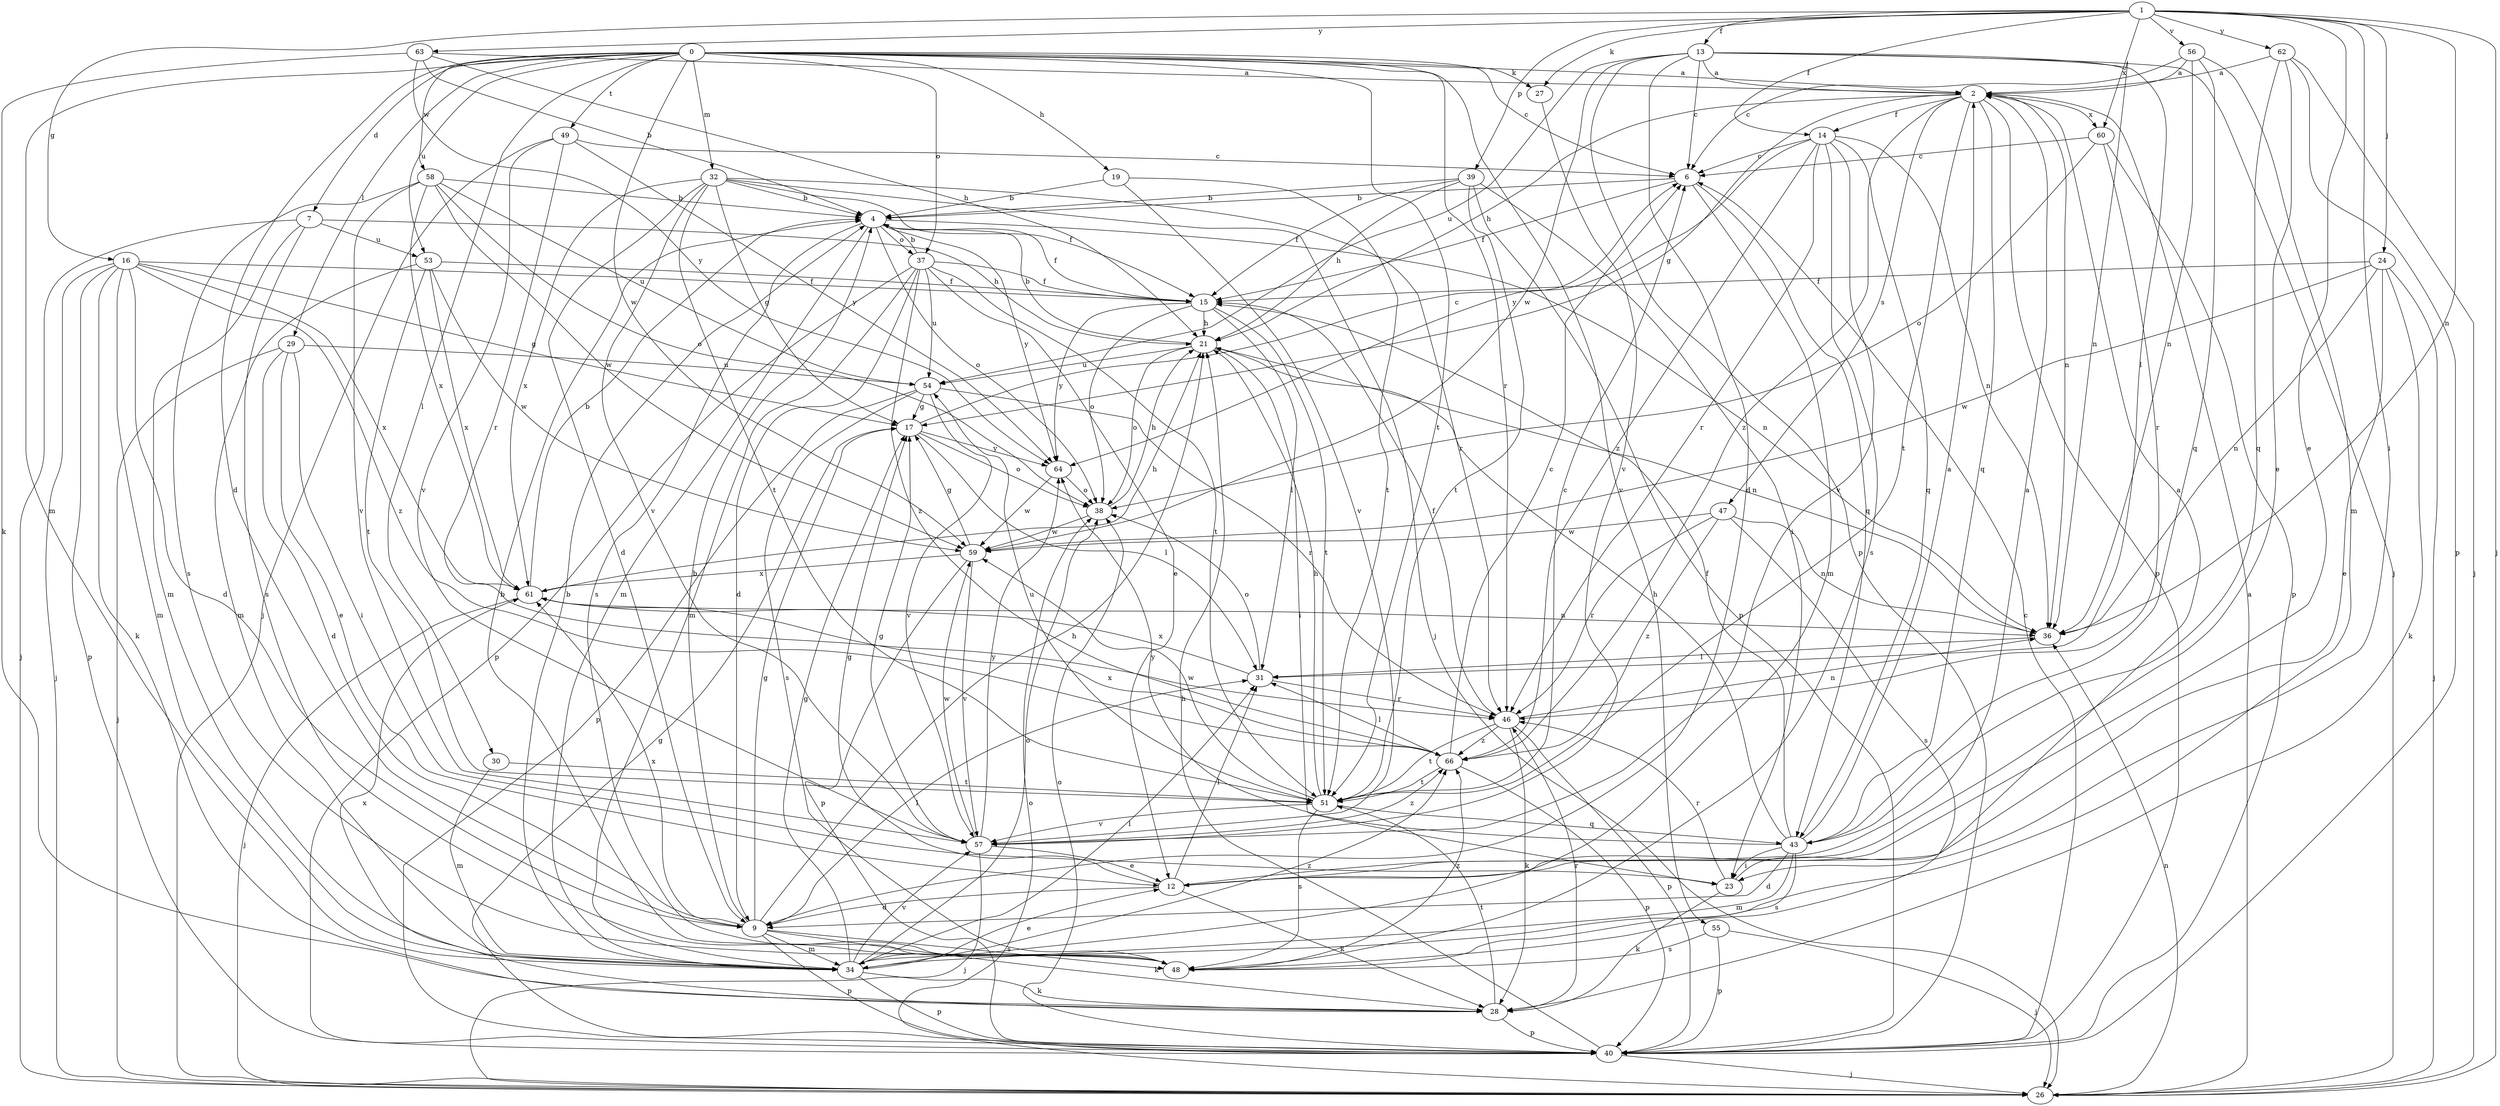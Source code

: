 strict digraph  {
0;
1;
2;
4;
6;
7;
9;
12;
13;
14;
15;
16;
17;
19;
21;
23;
24;
26;
27;
28;
29;
30;
31;
32;
34;
36;
37;
38;
39;
40;
43;
46;
47;
48;
49;
51;
53;
54;
55;
56;
57;
58;
59;
60;
61;
62;
63;
64;
66;
0 -> 2  [label=a];
0 -> 6  [label=c];
0 -> 7  [label=d];
0 -> 9  [label=d];
0 -> 19  [label=h];
0 -> 27  [label=k];
0 -> 29  [label=l];
0 -> 30  [label=l];
0 -> 32  [label=m];
0 -> 34  [label=m];
0 -> 37  [label=o];
0 -> 46  [label=r];
0 -> 49  [label=t];
0 -> 51  [label=t];
0 -> 53  [label=u];
0 -> 55  [label=v];
0 -> 58  [label=w];
0 -> 59  [label=w];
1 -> 12  [label=e];
1 -> 13  [label=f];
1 -> 14  [label=f];
1 -> 16  [label=g];
1 -> 23  [label=i];
1 -> 24  [label=j];
1 -> 26  [label=j];
1 -> 27  [label=k];
1 -> 36  [label=n];
1 -> 39  [label=p];
1 -> 56  [label=v];
1 -> 60  [label=x];
1 -> 62  [label=y];
1 -> 63  [label=y];
2 -> 14  [label=f];
2 -> 17  [label=g];
2 -> 21  [label=h];
2 -> 36  [label=n];
2 -> 40  [label=p];
2 -> 43  [label=q];
2 -> 47  [label=s];
2 -> 51  [label=t];
2 -> 60  [label=x];
2 -> 66  [label=z];
4 -> 15  [label=f];
4 -> 34  [label=m];
4 -> 36  [label=n];
4 -> 37  [label=o];
4 -> 38  [label=o];
4 -> 48  [label=s];
4 -> 64  [label=y];
6 -> 4  [label=b];
6 -> 15  [label=f];
6 -> 34  [label=m];
6 -> 43  [label=q];
7 -> 21  [label=h];
7 -> 26  [label=j];
7 -> 34  [label=m];
7 -> 48  [label=s];
7 -> 53  [label=u];
9 -> 4  [label=b];
9 -> 17  [label=g];
9 -> 21  [label=h];
9 -> 28  [label=k];
9 -> 31  [label=l];
9 -> 34  [label=m];
9 -> 40  [label=p];
9 -> 48  [label=s];
9 -> 61  [label=x];
12 -> 2  [label=a];
12 -> 9  [label=d];
12 -> 17  [label=g];
12 -> 28  [label=k];
12 -> 31  [label=l];
13 -> 2  [label=a];
13 -> 6  [label=c];
13 -> 9  [label=d];
13 -> 26  [label=j];
13 -> 31  [label=l];
13 -> 36  [label=n];
13 -> 40  [label=p];
13 -> 54  [label=u];
13 -> 59  [label=w];
14 -> 6  [label=c];
14 -> 36  [label=n];
14 -> 43  [label=q];
14 -> 46  [label=r];
14 -> 48  [label=s];
14 -> 57  [label=v];
14 -> 64  [label=y];
14 -> 66  [label=z];
15 -> 21  [label=h];
15 -> 31  [label=l];
15 -> 38  [label=o];
15 -> 51  [label=t];
15 -> 64  [label=y];
16 -> 9  [label=d];
16 -> 15  [label=f];
16 -> 17  [label=g];
16 -> 26  [label=j];
16 -> 28  [label=k];
16 -> 34  [label=m];
16 -> 40  [label=p];
16 -> 61  [label=x];
16 -> 66  [label=z];
17 -> 6  [label=c];
17 -> 31  [label=l];
17 -> 38  [label=o];
17 -> 64  [label=y];
19 -> 4  [label=b];
19 -> 51  [label=t];
19 -> 57  [label=v];
21 -> 4  [label=b];
21 -> 23  [label=i];
21 -> 36  [label=n];
21 -> 38  [label=o];
21 -> 54  [label=u];
23 -> 2  [label=a];
23 -> 28  [label=k];
23 -> 46  [label=r];
24 -> 12  [label=e];
24 -> 15  [label=f];
24 -> 26  [label=j];
24 -> 28  [label=k];
24 -> 36  [label=n];
24 -> 59  [label=w];
26 -> 2  [label=a];
26 -> 36  [label=n];
26 -> 38  [label=o];
27 -> 57  [label=v];
28 -> 40  [label=p];
28 -> 46  [label=r];
28 -> 51  [label=t];
28 -> 61  [label=x];
29 -> 9  [label=d];
29 -> 12  [label=e];
29 -> 23  [label=i];
29 -> 26  [label=j];
29 -> 54  [label=u];
30 -> 34  [label=m];
30 -> 51  [label=t];
31 -> 38  [label=o];
31 -> 46  [label=r];
31 -> 61  [label=x];
32 -> 4  [label=b];
32 -> 9  [label=d];
32 -> 15  [label=f];
32 -> 17  [label=g];
32 -> 26  [label=j];
32 -> 46  [label=r];
32 -> 51  [label=t];
32 -> 57  [label=v];
32 -> 61  [label=x];
34 -> 4  [label=b];
34 -> 12  [label=e];
34 -> 17  [label=g];
34 -> 28  [label=k];
34 -> 31  [label=l];
34 -> 38  [label=o];
34 -> 40  [label=p];
34 -> 57  [label=v];
34 -> 66  [label=z];
36 -> 31  [label=l];
37 -> 4  [label=b];
37 -> 9  [label=d];
37 -> 12  [label=e];
37 -> 15  [label=f];
37 -> 34  [label=m];
37 -> 40  [label=p];
37 -> 51  [label=t];
37 -> 54  [label=u];
37 -> 66  [label=z];
38 -> 21  [label=h];
38 -> 59  [label=w];
39 -> 4  [label=b];
39 -> 15  [label=f];
39 -> 21  [label=h];
39 -> 23  [label=i];
39 -> 40  [label=p];
39 -> 51  [label=t];
40 -> 6  [label=c];
40 -> 17  [label=g];
40 -> 21  [label=h];
40 -> 26  [label=j];
40 -> 38  [label=o];
43 -> 2  [label=a];
43 -> 9  [label=d];
43 -> 15  [label=f];
43 -> 21  [label=h];
43 -> 23  [label=i];
43 -> 34  [label=m];
43 -> 48  [label=s];
43 -> 64  [label=y];
46 -> 15  [label=f];
46 -> 28  [label=k];
46 -> 36  [label=n];
46 -> 40  [label=p];
46 -> 51  [label=t];
46 -> 66  [label=z];
47 -> 36  [label=n];
47 -> 46  [label=r];
47 -> 48  [label=s];
47 -> 59  [label=w];
47 -> 66  [label=z];
48 -> 4  [label=b];
48 -> 66  [label=z];
49 -> 6  [label=c];
49 -> 26  [label=j];
49 -> 46  [label=r];
49 -> 57  [label=v];
49 -> 64  [label=y];
51 -> 6  [label=c];
51 -> 21  [label=h];
51 -> 43  [label=q];
51 -> 48  [label=s];
51 -> 54  [label=u];
51 -> 57  [label=v];
51 -> 59  [label=w];
53 -> 15  [label=f];
53 -> 34  [label=m];
53 -> 51  [label=t];
53 -> 59  [label=w];
53 -> 61  [label=x];
54 -> 17  [label=g];
54 -> 40  [label=p];
54 -> 46  [label=r];
54 -> 48  [label=s];
54 -> 57  [label=v];
55 -> 26  [label=j];
55 -> 40  [label=p];
55 -> 48  [label=s];
56 -> 2  [label=a];
56 -> 6  [label=c];
56 -> 34  [label=m];
56 -> 36  [label=n];
56 -> 43  [label=q];
57 -> 12  [label=e];
57 -> 17  [label=g];
57 -> 26  [label=j];
57 -> 59  [label=w];
57 -> 64  [label=y];
57 -> 66  [label=z];
58 -> 4  [label=b];
58 -> 38  [label=o];
58 -> 48  [label=s];
58 -> 54  [label=u];
58 -> 57  [label=v];
58 -> 59  [label=w];
58 -> 61  [label=x];
59 -> 17  [label=g];
59 -> 40  [label=p];
59 -> 57  [label=v];
59 -> 61  [label=x];
60 -> 6  [label=c];
60 -> 38  [label=o];
60 -> 40  [label=p];
60 -> 46  [label=r];
61 -> 4  [label=b];
61 -> 21  [label=h];
61 -> 26  [label=j];
61 -> 36  [label=n];
62 -> 2  [label=a];
62 -> 12  [label=e];
62 -> 26  [label=j];
62 -> 40  [label=p];
62 -> 43  [label=q];
63 -> 2  [label=a];
63 -> 4  [label=b];
63 -> 21  [label=h];
63 -> 28  [label=k];
63 -> 64  [label=y];
64 -> 38  [label=o];
64 -> 59  [label=w];
66 -> 6  [label=c];
66 -> 31  [label=l];
66 -> 40  [label=p];
66 -> 51  [label=t];
66 -> 61  [label=x];
}

